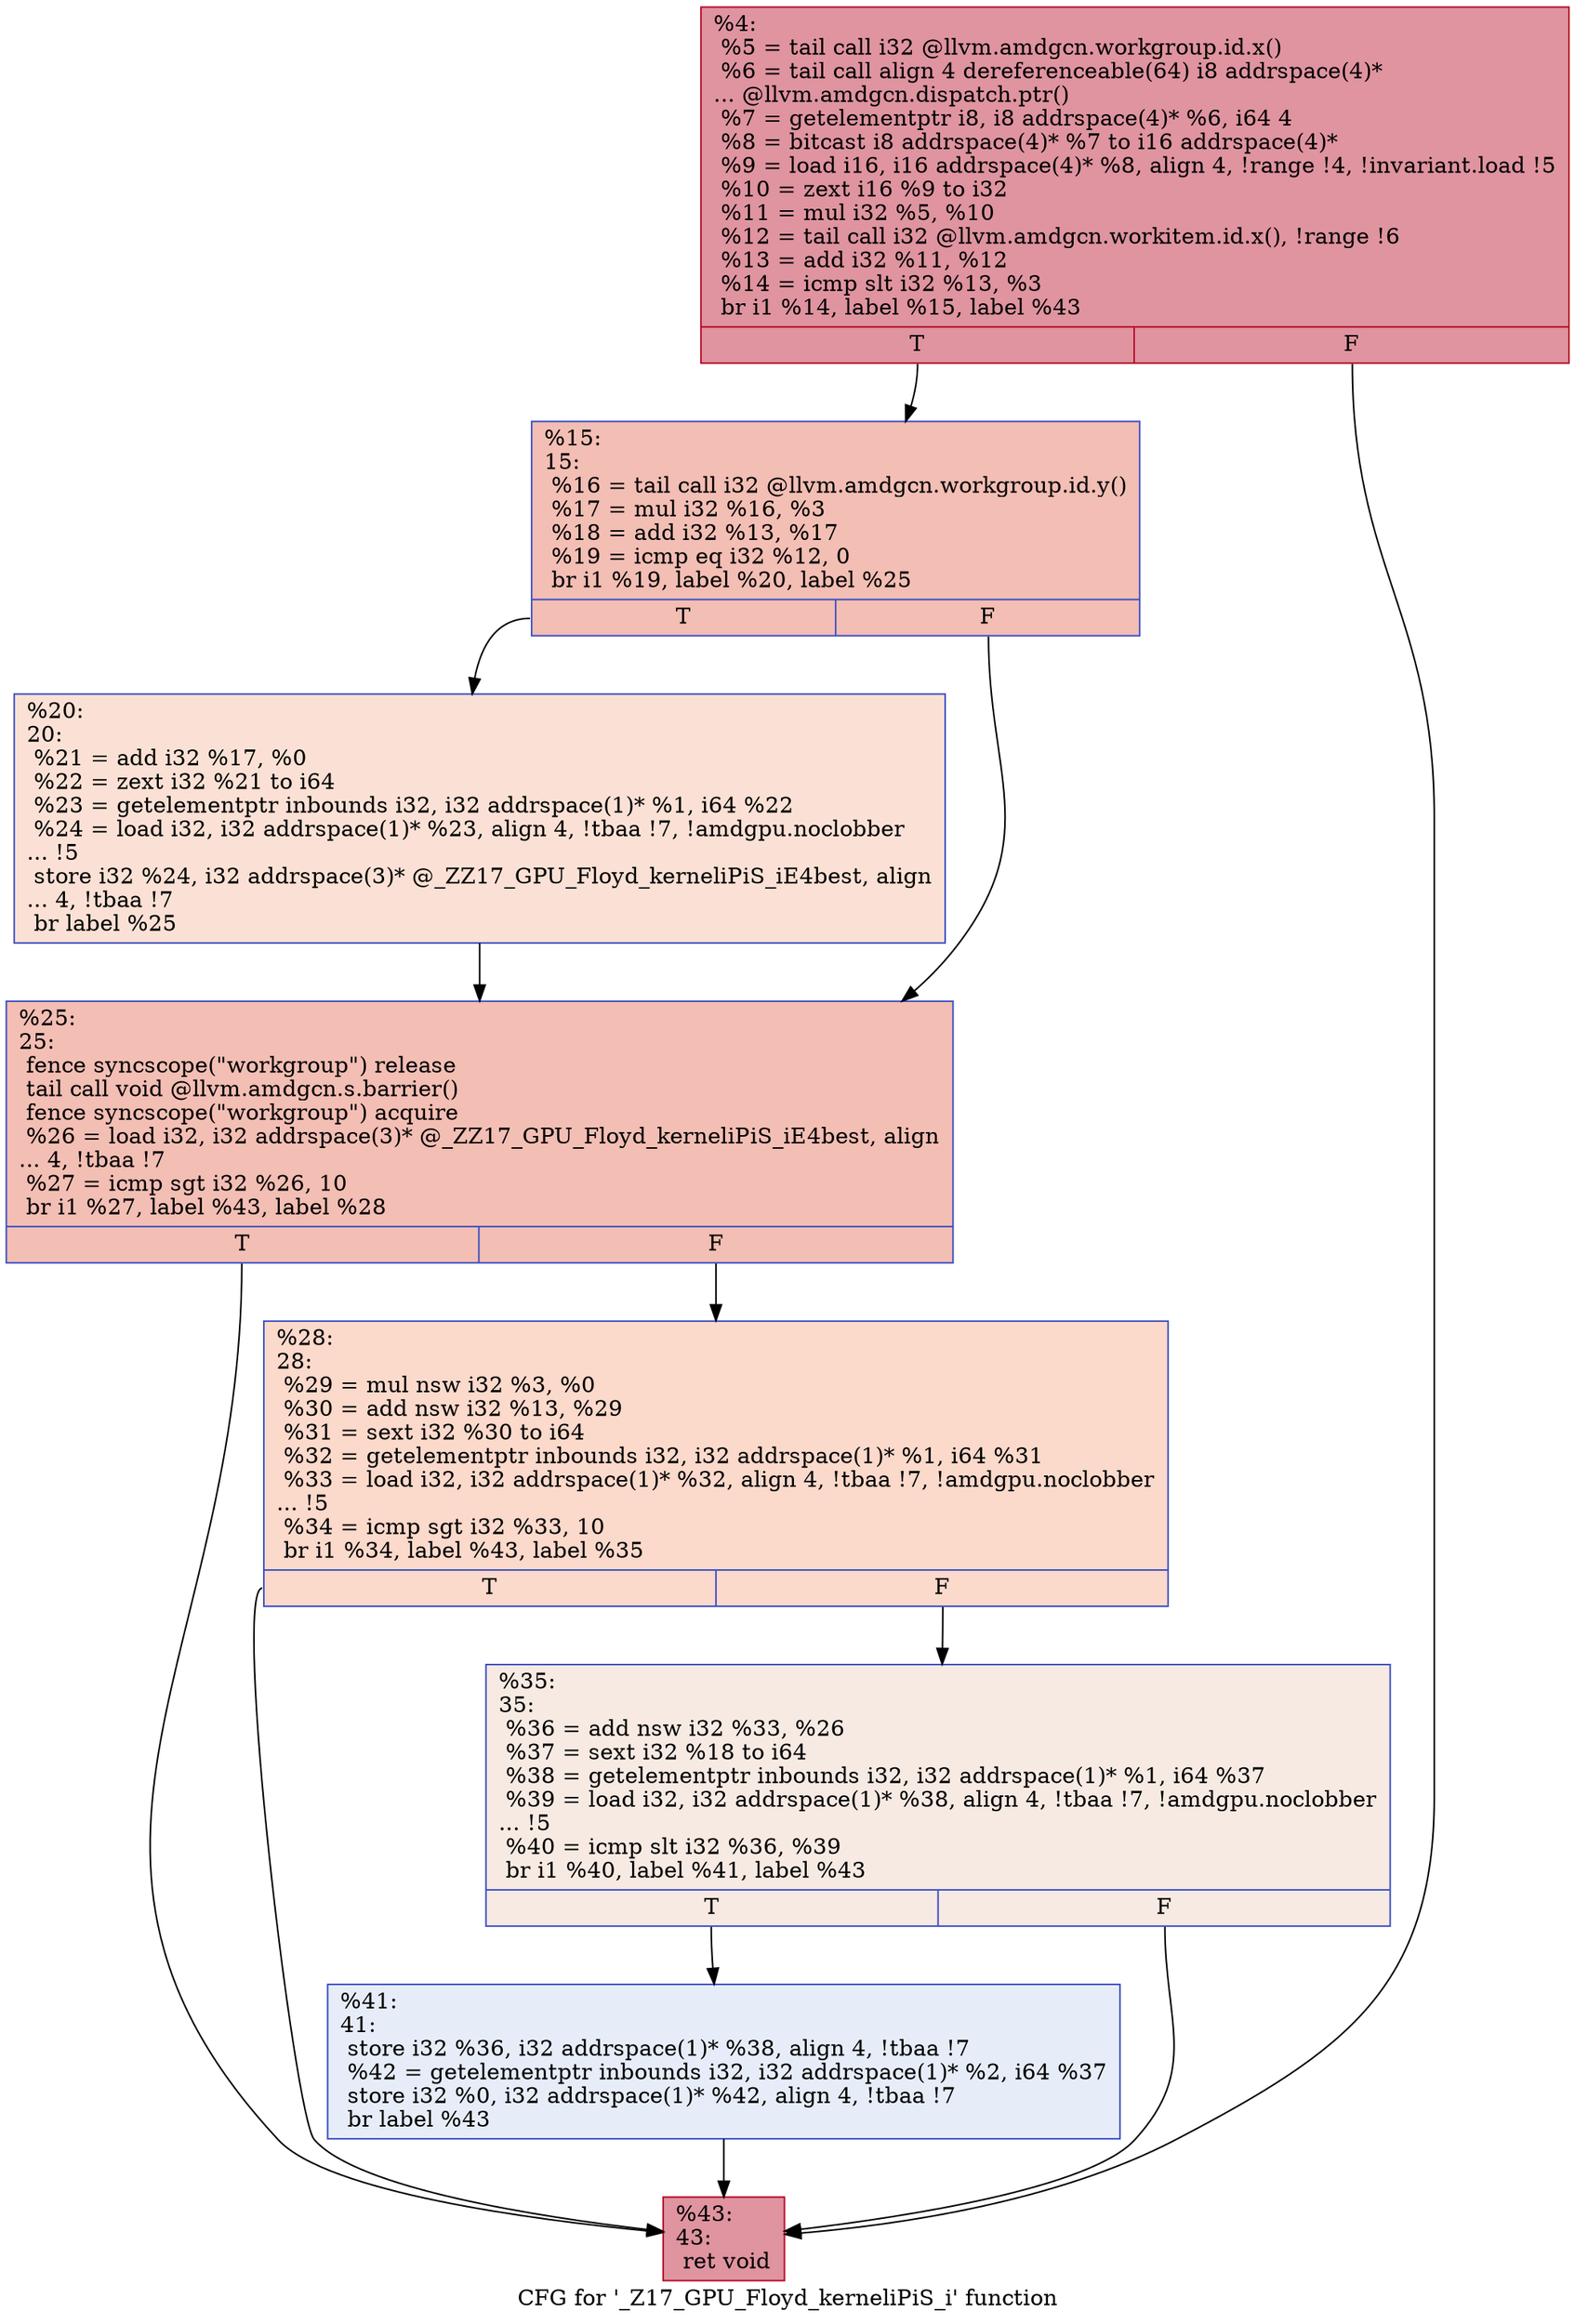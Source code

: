 digraph "CFG for '_Z17_GPU_Floyd_kerneliPiS_i' function" {
	label="CFG for '_Z17_GPU_Floyd_kerneliPiS_i' function";

	Node0x47bdc90 [shape=record,color="#b70d28ff", style=filled, fillcolor="#b70d2870",label="{%4:\l  %5 = tail call i32 @llvm.amdgcn.workgroup.id.x()\l  %6 = tail call align 4 dereferenceable(64) i8 addrspace(4)*\l... @llvm.amdgcn.dispatch.ptr()\l  %7 = getelementptr i8, i8 addrspace(4)* %6, i64 4\l  %8 = bitcast i8 addrspace(4)* %7 to i16 addrspace(4)*\l  %9 = load i16, i16 addrspace(4)* %8, align 4, !range !4, !invariant.load !5\l  %10 = zext i16 %9 to i32\l  %11 = mul i32 %5, %10\l  %12 = tail call i32 @llvm.amdgcn.workitem.id.x(), !range !6\l  %13 = add i32 %11, %12\l  %14 = icmp slt i32 %13, %3\l  br i1 %14, label %15, label %43\l|{<s0>T|<s1>F}}"];
	Node0x47bdc90:s0 -> Node0x47bfba0;
	Node0x47bdc90:s1 -> Node0x47bfc30;
	Node0x47bfba0 [shape=record,color="#3d50c3ff", style=filled, fillcolor="#e36c5570",label="{%15:\l15:                                               \l  %16 = tail call i32 @llvm.amdgcn.workgroup.id.y()\l  %17 = mul i32 %16, %3\l  %18 = add i32 %13, %17\l  %19 = icmp eq i32 %12, 0\l  br i1 %19, label %20, label %25\l|{<s0>T|<s1>F}}"];
	Node0x47bfba0:s0 -> Node0x47c0140;
	Node0x47bfba0:s1 -> Node0x47c01d0;
	Node0x47c0140 [shape=record,color="#3d50c3ff", style=filled, fillcolor="#f7bca170",label="{%20:\l20:                                               \l  %21 = add i32 %17, %0\l  %22 = zext i32 %21 to i64\l  %23 = getelementptr inbounds i32, i32 addrspace(1)* %1, i64 %22\l  %24 = load i32, i32 addrspace(1)* %23, align 4, !tbaa !7, !amdgpu.noclobber\l... !5\l  store i32 %24, i32 addrspace(3)* @_ZZ17_GPU_Floyd_kerneliPiS_iE4best, align\l... 4, !tbaa !7\l  br label %25\l}"];
	Node0x47c0140 -> Node0x47c01d0;
	Node0x47c01d0 [shape=record,color="#3d50c3ff", style=filled, fillcolor="#e36c5570",label="{%25:\l25:                                               \l  fence syncscope(\"workgroup\") release\l  tail call void @llvm.amdgcn.s.barrier()\l  fence syncscope(\"workgroup\") acquire\l  %26 = load i32, i32 addrspace(3)* @_ZZ17_GPU_Floyd_kerneliPiS_iE4best, align\l... 4, !tbaa !7\l  %27 = icmp sgt i32 %26, 10\l  br i1 %27, label %43, label %28\l|{<s0>T|<s1>F}}"];
	Node0x47c01d0:s0 -> Node0x47bfc30;
	Node0x47c01d0:s1 -> Node0x47c1720;
	Node0x47c1720 [shape=record,color="#3d50c3ff", style=filled, fillcolor="#f7a88970",label="{%28:\l28:                                               \l  %29 = mul nsw i32 %3, %0\l  %30 = add nsw i32 %13, %29\l  %31 = sext i32 %30 to i64\l  %32 = getelementptr inbounds i32, i32 addrspace(1)* %1, i64 %31\l  %33 = load i32, i32 addrspace(1)* %32, align 4, !tbaa !7, !amdgpu.noclobber\l... !5\l  %34 = icmp sgt i32 %33, 10\l  br i1 %34, label %43, label %35\l|{<s0>T|<s1>F}}"];
	Node0x47c1720:s0 -> Node0x47bfc30;
	Node0x47c1720:s1 -> Node0x47c1da0;
	Node0x47c1da0 [shape=record,color="#3d50c3ff", style=filled, fillcolor="#eed0c070",label="{%35:\l35:                                               \l  %36 = add nsw i32 %33, %26\l  %37 = sext i32 %18 to i64\l  %38 = getelementptr inbounds i32, i32 addrspace(1)* %1, i64 %37\l  %39 = load i32, i32 addrspace(1)* %38, align 4, !tbaa !7, !amdgpu.noclobber\l... !5\l  %40 = icmp slt i32 %36, %39\l  br i1 %40, label %41, label %43\l|{<s0>T|<s1>F}}"];
	Node0x47c1da0:s0 -> Node0x47c2180;
	Node0x47c1da0:s1 -> Node0x47bfc30;
	Node0x47c2180 [shape=record,color="#3d50c3ff", style=filled, fillcolor="#c7d7f070",label="{%41:\l41:                                               \l  store i32 %36, i32 addrspace(1)* %38, align 4, !tbaa !7\l  %42 = getelementptr inbounds i32, i32 addrspace(1)* %2, i64 %37\l  store i32 %0, i32 addrspace(1)* %42, align 4, !tbaa !7\l  br label %43\l}"];
	Node0x47c2180 -> Node0x47bfc30;
	Node0x47bfc30 [shape=record,color="#b70d28ff", style=filled, fillcolor="#b70d2870",label="{%43:\l43:                                               \l  ret void\l}"];
}
